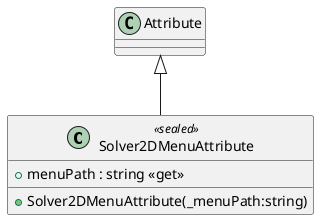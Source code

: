 @startuml
class Solver2DMenuAttribute <<sealed>> {
    + menuPath : string <<get>>
    + Solver2DMenuAttribute(_menuPath:string)
}
Attribute <|-- Solver2DMenuAttribute
@enduml
